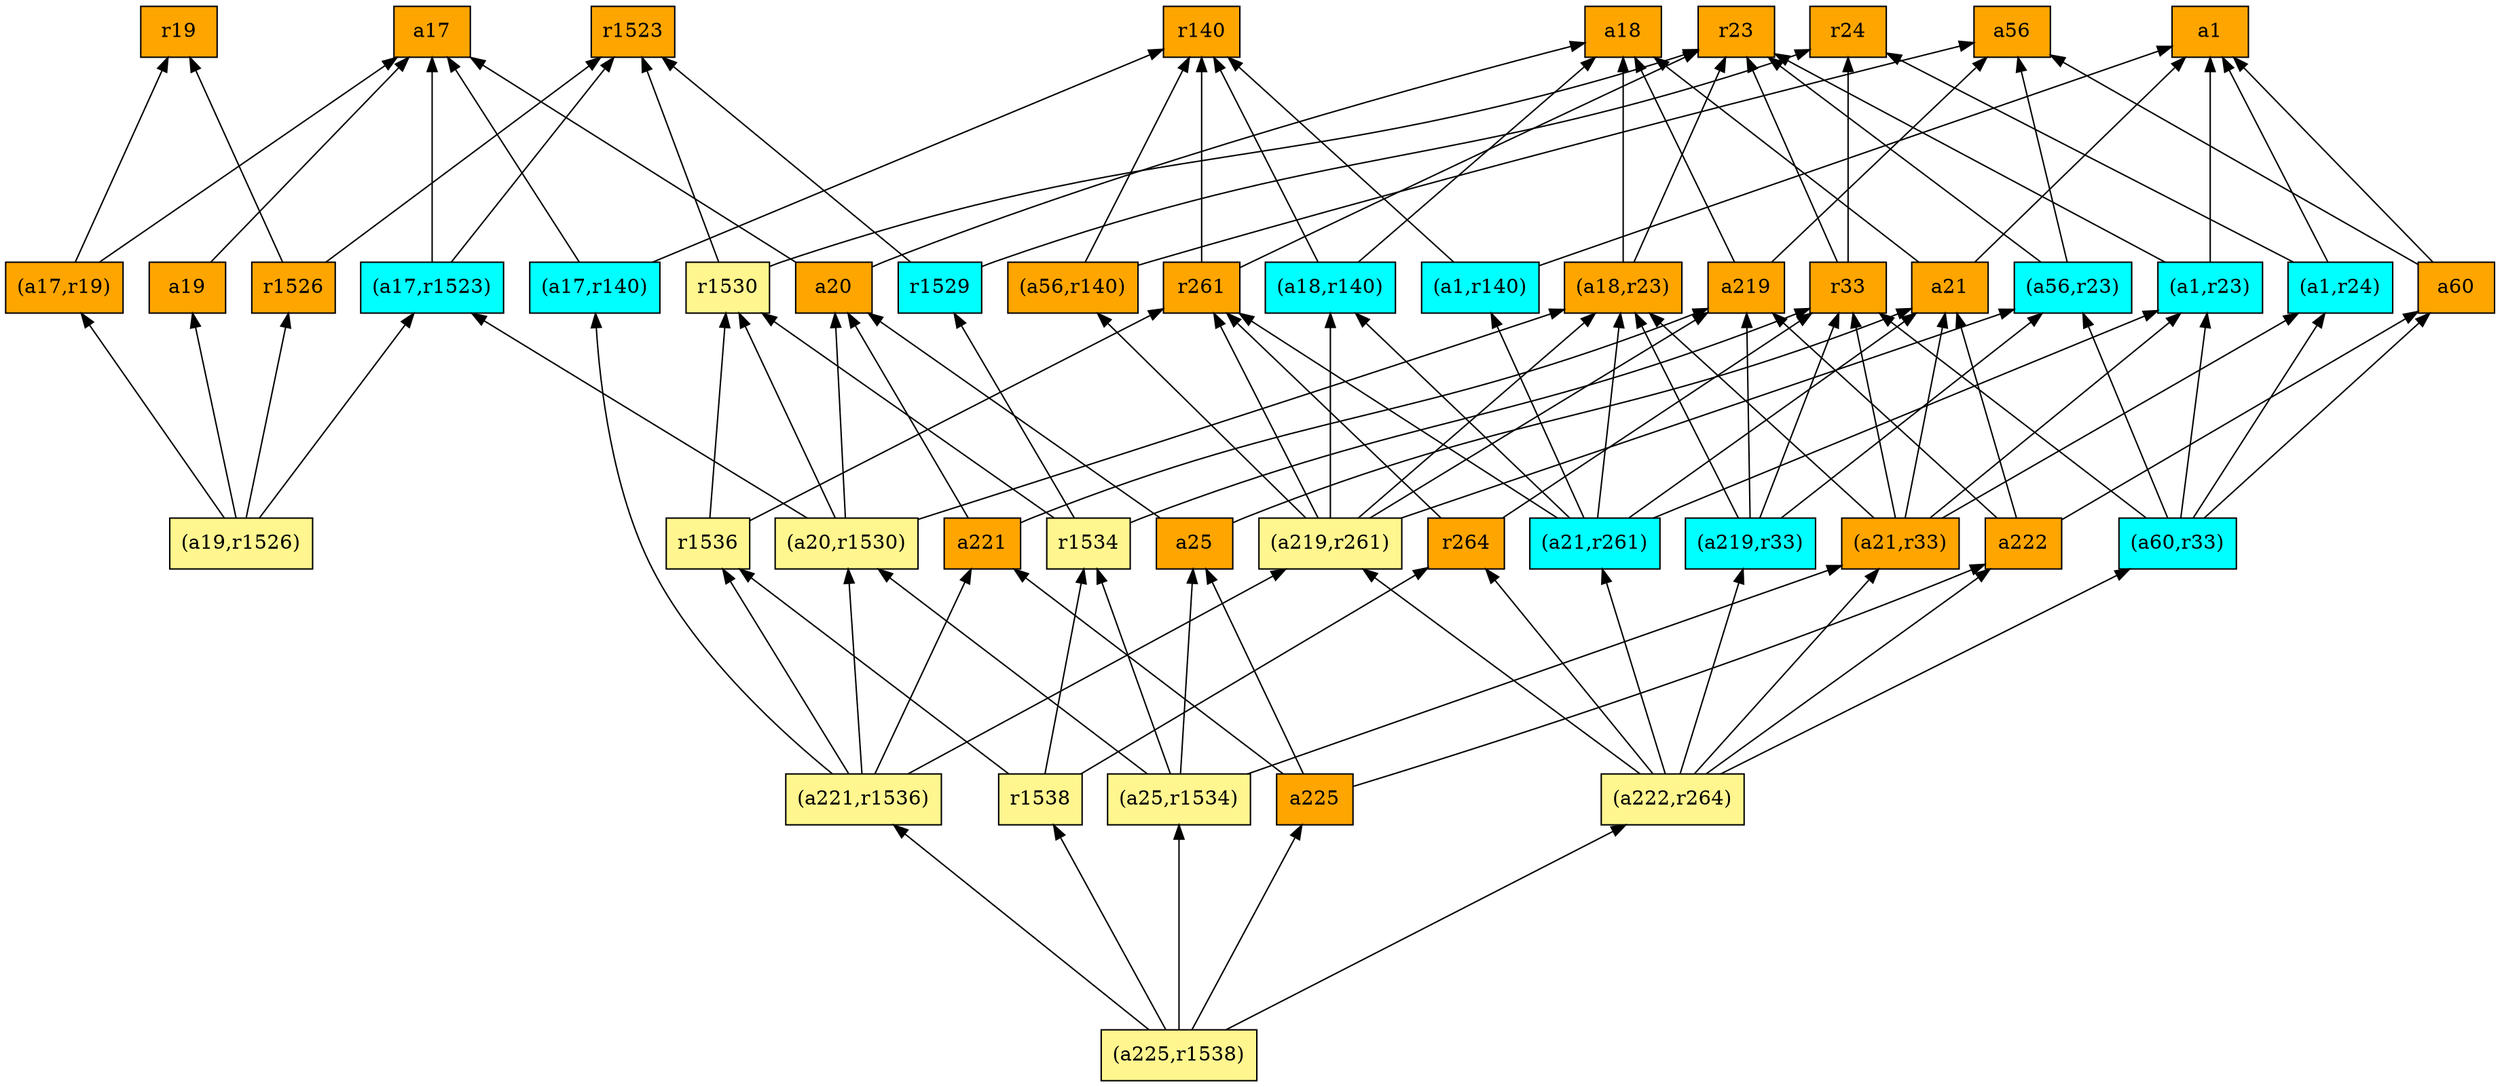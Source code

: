 digraph G {
rankdir=BT;ranksep="2.0";
"(a56,r23)" [shape=record,fillcolor=cyan,style=filled,label="{(a56,r23)}"];
"r1536" [shape=record,fillcolor=khaki1,style=filled,label="{r1536}"];
"(a21,r261)" [shape=record,fillcolor=cyan,style=filled,label="{(a21,r261)}"];
"(a17,r19)" [shape=record,fillcolor=orange,style=filled,label="{(a17,r19)}"];
"a221" [shape=record,fillcolor=orange,style=filled,label="{a221}"];
"r1529" [shape=record,fillcolor=cyan,style=filled,label="{r1529}"];
"a219" [shape=record,fillcolor=orange,style=filled,label="{a219}"];
"a21" [shape=record,fillcolor=orange,style=filled,label="{a21}"];
"(a20,r1530)" [shape=record,fillcolor=khaki1,style=filled,label="{(a20,r1530)}"];
"a20" [shape=record,fillcolor=orange,style=filled,label="{a20}"];
"r1538" [shape=record,fillcolor=khaki1,style=filled,label="{r1538}"];
"r261" [shape=record,fillcolor=orange,style=filled,label="{r261}"];
"r24" [shape=record,fillcolor=orange,style=filled,label="{r24}"];
"r33" [shape=record,fillcolor=orange,style=filled,label="{r33}"];
"(a18,r23)" [shape=record,fillcolor=orange,style=filled,label="{(a18,r23)}"];
"(a25,r1534)" [shape=record,fillcolor=khaki1,style=filled,label="{(a25,r1534)}"];
"(a60,r33)" [shape=record,fillcolor=cyan,style=filled,label="{(a60,r33)}"];
"r1530" [shape=record,fillcolor=khaki1,style=filled,label="{r1530}"];
"r264" [shape=record,fillcolor=orange,style=filled,label="{r264}"];
"(a219,r33)" [shape=record,fillcolor=cyan,style=filled,label="{(a219,r33)}"];
"(a222,r264)" [shape=record,fillcolor=khaki1,style=filled,label="{(a222,r264)}"];
"r1534" [shape=record,fillcolor=khaki1,style=filled,label="{r1534}"];
"(a1,r140)" [shape=record,fillcolor=cyan,style=filled,label="{(a1,r140)}"];
"(a219,r261)" [shape=record,fillcolor=khaki1,style=filled,label="{(a219,r261)}"];
"a56" [shape=record,fillcolor=orange,style=filled,label="{a56}"];
"(a21,r33)" [shape=record,fillcolor=orange,style=filled,label="{(a21,r33)}"];
"r1526" [shape=record,fillcolor=orange,style=filled,label="{r1526}"];
"a17" [shape=record,fillcolor=orange,style=filled,label="{a17}"];
"a225" [shape=record,fillcolor=orange,style=filled,label="{a225}"];
"(a225,r1538)" [shape=record,fillcolor=khaki1,style=filled,label="{(a225,r1538)}"];
"a25" [shape=record,fillcolor=orange,style=filled,label="{a25}"];
"a18" [shape=record,fillcolor=orange,style=filled,label="{a18}"];
"(a19,r1526)" [shape=record,fillcolor=khaki1,style=filled,label="{(a19,r1526)}"];
"(a221,r1536)" [shape=record,fillcolor=khaki1,style=filled,label="{(a221,r1536)}"];
"a1" [shape=record,fillcolor=orange,style=filled,label="{a1}"];
"(a1,r23)" [shape=record,fillcolor=cyan,style=filled,label="{(a1,r23)}"];
"(a56,r140)" [shape=record,fillcolor=orange,style=filled,label="{(a56,r140)}"];
"(a1,r24)" [shape=record,fillcolor=cyan,style=filled,label="{(a1,r24)}"];
"r140" [shape=record,fillcolor=orange,style=filled,label="{r140}"];
"a60" [shape=record,fillcolor=orange,style=filled,label="{a60}"];
"a222" [shape=record,fillcolor=orange,style=filled,label="{a222}"];
"r19" [shape=record,fillcolor=orange,style=filled,label="{r19}"];
"r23" [shape=record,fillcolor=orange,style=filled,label="{r23}"];
"(a18,r140)" [shape=record,fillcolor=cyan,style=filled,label="{(a18,r140)}"];
"a19" [shape=record,fillcolor=orange,style=filled,label="{a19}"];
"(a17,r1523)" [shape=record,fillcolor=cyan,style=filled,label="{(a17,r1523)}"];
"r1523" [shape=record,fillcolor=orange,style=filled,label="{r1523}"];
"(a17,r140)" [shape=record,fillcolor=cyan,style=filled,label="{(a17,r140)}"];
"(a56,r23)" -> "a56"
"(a56,r23)" -> "r23"
"r1536" -> "r261"
"r1536" -> "r1530"
"(a21,r261)" -> "(a1,r23)"
"(a21,r261)" -> "(a1,r140)"
"(a21,r261)" -> "r261"
"(a21,r261)" -> "(a18,r23)"
"(a21,r261)" -> "(a18,r140)"
"(a21,r261)" -> "a21"
"(a17,r19)" -> "r19"
"(a17,r19)" -> "a17"
"a221" -> "a20"
"a221" -> "a219"
"r1529" -> "r24"
"r1529" -> "r1523"
"a219" -> "a56"
"a219" -> "a18"
"a21" -> "a1"
"a21" -> "a18"
"(a20,r1530)" -> "a20"
"(a20,r1530)" -> "(a18,r23)"
"(a20,r1530)" -> "r1530"
"(a20,r1530)" -> "(a17,r1523)"
"a20" -> "a18"
"a20" -> "a17"
"r1538" -> "r1534"
"r1538" -> "r1536"
"r1538" -> "r264"
"r261" -> "r23"
"r261" -> "r140"
"r33" -> "r24"
"r33" -> "r23"
"(a18,r23)" -> "a18"
"(a18,r23)" -> "r23"
"(a25,r1534)" -> "r1534"
"(a25,r1534)" -> "(a20,r1530)"
"(a25,r1534)" -> "(a21,r33)"
"(a25,r1534)" -> "a25"
"(a60,r33)" -> "(a56,r23)"
"(a60,r33)" -> "(a1,r23)"
"(a60,r33)" -> "(a1,r24)"
"(a60,r33)" -> "a60"
"(a60,r33)" -> "r33"
"r1530" -> "r1523"
"r1530" -> "r23"
"r264" -> "r261"
"r264" -> "r33"
"(a219,r33)" -> "(a56,r23)"
"(a219,r33)" -> "(a18,r23)"
"(a219,r33)" -> "a219"
"(a219,r33)" -> "r33"
"(a222,r264)" -> "(a219,r33)"
"(a222,r264)" -> "(a21,r261)"
"(a222,r264)" -> "a222"
"(a222,r264)" -> "(a219,r261)"
"(a222,r264)" -> "(a21,r33)"
"(a222,r264)" -> "(a60,r33)"
"(a222,r264)" -> "r264"
"r1534" -> "r33"
"r1534" -> "r1529"
"r1534" -> "r1530"
"(a1,r140)" -> "a1"
"(a1,r140)" -> "r140"
"(a219,r261)" -> "(a56,r23)"
"(a219,r261)" -> "(a56,r140)"
"(a219,r261)" -> "r261"
"(a219,r261)" -> "(a18,r23)"
"(a219,r261)" -> "(a18,r140)"
"(a219,r261)" -> "a219"
"(a21,r33)" -> "(a1,r23)"
"(a21,r33)" -> "(a1,r24)"
"(a21,r33)" -> "(a18,r23)"
"(a21,r33)" -> "r33"
"(a21,r33)" -> "a21"
"r1526" -> "r19"
"r1526" -> "r1523"
"a225" -> "a25"
"a225" -> "a222"
"a225" -> "a221"
"(a225,r1538)" -> "r1538"
"(a225,r1538)" -> "(a25,r1534)"
"(a225,r1538)" -> "(a222,r264)"
"(a225,r1538)" -> "a225"
"(a225,r1538)" -> "(a221,r1536)"
"a25" -> "a20"
"a25" -> "a21"
"(a19,r1526)" -> "(a17,r19)"
"(a19,r1526)" -> "a19"
"(a19,r1526)" -> "r1526"
"(a19,r1526)" -> "(a17,r1523)"
"(a221,r1536)" -> "r1536"
"(a221,r1536)" -> "(a20,r1530)"
"(a221,r1536)" -> "a221"
"(a221,r1536)" -> "(a219,r261)"
"(a221,r1536)" -> "(a17,r140)"
"(a1,r23)" -> "a1"
"(a1,r23)" -> "r23"
"(a56,r140)" -> "a56"
"(a56,r140)" -> "r140"
"(a1,r24)" -> "a1"
"(a1,r24)" -> "r24"
"a60" -> "a1"
"a60" -> "a56"
"a222" -> "a60"
"a222" -> "a219"
"a222" -> "a21"
"(a18,r140)" -> "a18"
"(a18,r140)" -> "r140"
"a19" -> "a17"
"(a17,r1523)" -> "r1523"
"(a17,r1523)" -> "a17"
"(a17,r140)" -> "a17"
"(a17,r140)" -> "r140"
}